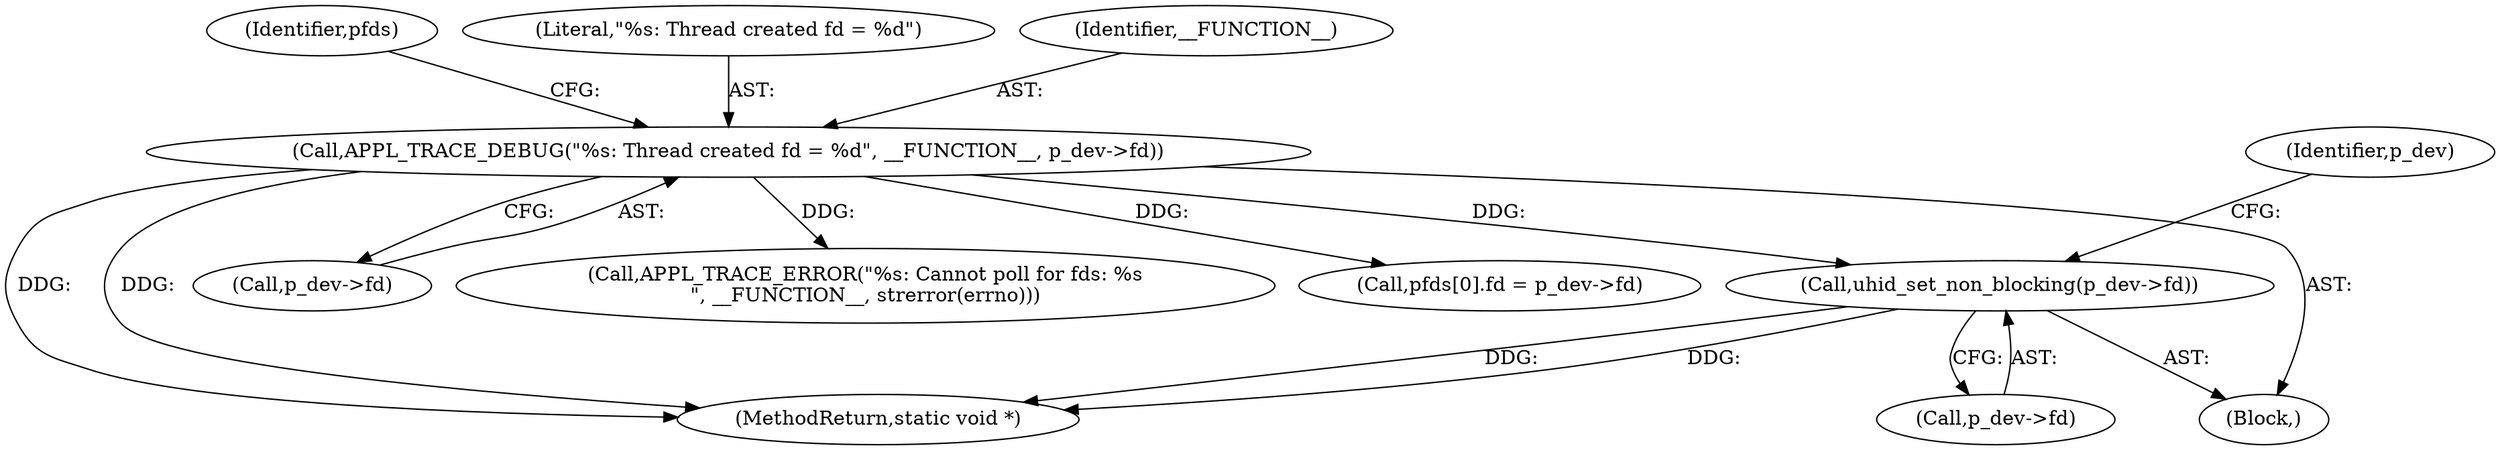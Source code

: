 digraph "0_Android_472271b153c5dc53c28beac55480a8d8434b2d5c_8@pointer" {
"1000131" [label="(Call,uhid_set_non_blocking(p_dev->fd))"];
"1000107" [label="(Call,APPL_TRACE_DEBUG(\"%s: Thread created fd = %d\", __FUNCTION__, p_dev->fd))"];
"1000110" [label="(Call,p_dev->fd)"];
"1000118" [label="(Identifier,pfds)"];
"1000152" [label="(Call,APPL_TRACE_ERROR(\"%s: Cannot poll for fds: %s\n\", __FUNCTION__, strerror(errno)))"];
"1000137" [label="(Identifier,p_dev)"];
"1000115" [label="(Call,pfds[0].fd = p_dev->fd)"];
"1000108" [label="(Literal,\"%s: Thread created fd = %d\")"];
"1000131" [label="(Call,uhid_set_non_blocking(p_dev->fd))"];
"1000185" [label="(MethodReturn,static void *)"];
"1000109" [label="(Identifier,__FUNCTION__)"];
"1000107" [label="(Call,APPL_TRACE_DEBUG(\"%s: Thread created fd = %d\", __FUNCTION__, p_dev->fd))"];
"1000102" [label="(Block,)"];
"1000132" [label="(Call,p_dev->fd)"];
"1000131" -> "1000102"  [label="AST: "];
"1000131" -> "1000132"  [label="CFG: "];
"1000132" -> "1000131"  [label="AST: "];
"1000137" -> "1000131"  [label="CFG: "];
"1000131" -> "1000185"  [label="DDG: "];
"1000131" -> "1000185"  [label="DDG: "];
"1000107" -> "1000131"  [label="DDG: "];
"1000107" -> "1000102"  [label="AST: "];
"1000107" -> "1000110"  [label="CFG: "];
"1000108" -> "1000107"  [label="AST: "];
"1000109" -> "1000107"  [label="AST: "];
"1000110" -> "1000107"  [label="AST: "];
"1000118" -> "1000107"  [label="CFG: "];
"1000107" -> "1000185"  [label="DDG: "];
"1000107" -> "1000185"  [label="DDG: "];
"1000107" -> "1000115"  [label="DDG: "];
"1000107" -> "1000152"  [label="DDG: "];
}
